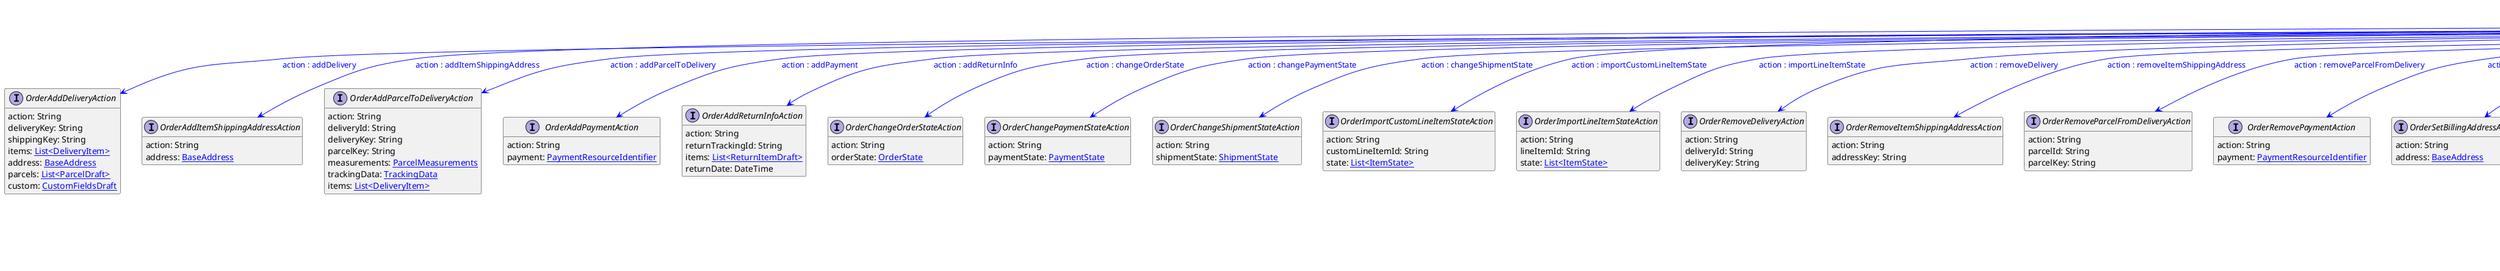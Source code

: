 @startuml

hide empty fields
hide empty methods
legend
|= |= line |
|<back:black>   </back>| inheritance |
|<back:green>   </back>| property reference |
|<back:blue>   </back>| discriminated class |
endlegend
interface OrderUpdateAction [[OrderUpdateAction.svg]]  {
    action: String
}


interface OrderAddDeliveryAction [[OrderAddDeliveryAction.svg]]  {
    action: String
    deliveryKey: String
    shippingKey: String
    items: [[DeliveryItem.svg List<DeliveryItem>]]
    address: [[BaseAddress.svg BaseAddress]]
    parcels: [[ParcelDraft.svg List<ParcelDraft>]]
    custom: [[CustomFieldsDraft.svg CustomFieldsDraft]]
}
interface OrderAddItemShippingAddressAction [[OrderAddItemShippingAddressAction.svg]]  {
    action: String
    address: [[BaseAddress.svg BaseAddress]]
}
interface OrderAddParcelToDeliveryAction [[OrderAddParcelToDeliveryAction.svg]]  {
    action: String
    deliveryId: String
    deliveryKey: String
    parcelKey: String
    measurements: [[ParcelMeasurements.svg ParcelMeasurements]]
    trackingData: [[TrackingData.svg TrackingData]]
    items: [[DeliveryItem.svg List<DeliveryItem>]]
}
interface OrderAddPaymentAction [[OrderAddPaymentAction.svg]]  {
    action: String
    payment: [[PaymentResourceIdentifier.svg PaymentResourceIdentifier]]
}
interface OrderAddReturnInfoAction [[OrderAddReturnInfoAction.svg]]  {
    action: String
    returnTrackingId: String
    items: [[ReturnItemDraft.svg List<ReturnItemDraft>]]
    returnDate: DateTime
}
interface OrderChangeOrderStateAction [[OrderChangeOrderStateAction.svg]]  {
    action: String
    orderState: [[OrderState.svg OrderState]]
}
interface OrderChangePaymentStateAction [[OrderChangePaymentStateAction.svg]]  {
    action: String
    paymentState: [[PaymentState.svg PaymentState]]
}
interface OrderChangeShipmentStateAction [[OrderChangeShipmentStateAction.svg]]  {
    action: String
    shipmentState: [[ShipmentState.svg ShipmentState]]
}
interface OrderImportCustomLineItemStateAction [[OrderImportCustomLineItemStateAction.svg]]  {
    action: String
    customLineItemId: String
    state: [[ItemState.svg List<ItemState>]]
}
interface OrderImportLineItemStateAction [[OrderImportLineItemStateAction.svg]]  {
    action: String
    lineItemId: String
    state: [[ItemState.svg List<ItemState>]]
}
interface OrderRemoveDeliveryAction [[OrderRemoveDeliveryAction.svg]]  {
    action: String
    deliveryId: String
    deliveryKey: String
}
interface OrderRemoveItemShippingAddressAction [[OrderRemoveItemShippingAddressAction.svg]]  {
    action: String
    addressKey: String
}
interface OrderRemoveParcelFromDeliveryAction [[OrderRemoveParcelFromDeliveryAction.svg]]  {
    action: String
    parcelId: String
    parcelKey: String
}
interface OrderRemovePaymentAction [[OrderRemovePaymentAction.svg]]  {
    action: String
    payment: [[PaymentResourceIdentifier.svg PaymentResourceIdentifier]]
}
interface OrderSetBillingAddressAction [[OrderSetBillingAddressAction.svg]]  {
    action: String
    address: [[BaseAddress.svg BaseAddress]]
}
interface OrderSetBillingAddressCustomFieldAction [[OrderSetBillingAddressCustomFieldAction.svg]]  {
    action: String
    name: String
    value: [[Object.svg Object]]
}
interface OrderSetBillingAddressCustomTypeAction [[OrderSetBillingAddressCustomTypeAction.svg]]  {
    action: String
    type: [[TypeResourceIdentifier.svg TypeResourceIdentifier]]
    fields: [[FieldContainer.svg FieldContainer]]
}
interface OrderSetCustomFieldAction [[OrderSetCustomFieldAction.svg]]  {
    action: String
    name: String
    value: [[Object.svg Object]]
}
interface OrderSetCustomLineItemCustomFieldAction [[OrderSetCustomLineItemCustomFieldAction.svg]]  {
    action: String
    customLineItemId: String
    customLineItemKey: String
    name: String
    value: [[Object.svg Object]]
}
interface OrderSetCustomLineItemCustomTypeAction [[OrderSetCustomLineItemCustomTypeAction.svg]]  {
    action: String
    customLineItemId: String
    customLineItemKey: String
    type: [[TypeResourceIdentifier.svg TypeResourceIdentifier]]
    fields: [[FieldContainer.svg FieldContainer]]
}
interface OrderSetCustomLineItemShippingDetailsAction [[OrderSetCustomLineItemShippingDetailsAction.svg]]  {
    action: String
    customLineItemId: String
    customLineItemKey: String
    shippingDetails: [[ItemShippingDetailsDraft.svg ItemShippingDetailsDraft]]
}
interface OrderSetCustomTypeAction [[OrderSetCustomTypeAction.svg]]  {
    action: String
    type: [[TypeResourceIdentifier.svg TypeResourceIdentifier]]
    fields: [[FieldContainer.svg FieldContainer]]
}
interface OrderSetCustomerEmailAction [[OrderSetCustomerEmailAction.svg]]  {
    action: String
    email: String
}
interface OrderSetCustomerIdAction [[OrderSetCustomerIdAction.svg]]  {
    action: String
    customerId: String
}
interface OrderSetDeliveryAddressAction [[OrderSetDeliveryAddressAction.svg]]  {
    action: String
    deliveryId: String
    deliveryKey: String
    address: [[BaseAddress.svg BaseAddress]]
}
interface OrderSetDeliveryAddressCustomFieldAction [[OrderSetDeliveryAddressCustomFieldAction.svg]]  {
    action: String
    deliveryId: String
    deliveryKey: String
    name: String
    value: [[Object.svg Object]]
}
interface OrderSetDeliveryAddressCustomTypeAction [[OrderSetDeliveryAddressCustomTypeAction.svg]]  {
    action: String
    deliveryId: String
    deliveryKey: String
    type: [[TypeResourceIdentifier.svg TypeResourceIdentifier]]
    fields: [[FieldContainer.svg FieldContainer]]
}
interface OrderSetDeliveryCustomFieldAction [[OrderSetDeliveryCustomFieldAction.svg]]  {
    action: String
    deliveryId: String
    deliveryKey: String
    name: String
    value: [[Object.svg Object]]
}
interface OrderSetDeliveryCustomTypeAction [[OrderSetDeliveryCustomTypeAction.svg]]  {
    action: String
    deliveryId: String
    deliveryKey: String
    type: [[TypeResourceIdentifier.svg TypeResourceIdentifier]]
    fields: [[FieldContainer.svg FieldContainer]]
}
interface OrderSetDeliveryItemsAction [[OrderSetDeliveryItemsAction.svg]]  {
    action: String
    deliveryId: String
    deliveryKey: String
    items: [[DeliveryItem.svg List<DeliveryItem>]]
}
interface OrderSetItemShippingAddressCustomFieldAction [[OrderSetItemShippingAddressCustomFieldAction.svg]]  {
    action: String
    addressKey: String
    name: String
    value: [[Object.svg Object]]
}
interface OrderSetItemShippingAddressCustomTypeAction [[OrderSetItemShippingAddressCustomTypeAction.svg]]  {
    action: String
    addressKey: String
    type: [[TypeResourceIdentifier.svg TypeResourceIdentifier]]
    fields: [[FieldContainer.svg FieldContainer]]
}
interface OrderSetLineItemCustomFieldAction [[OrderSetLineItemCustomFieldAction.svg]]  {
    action: String
    lineItemId: String
    lineItemKey: String
    name: String
    value: [[Object.svg Object]]
}
interface OrderSetLineItemCustomTypeAction [[OrderSetLineItemCustomTypeAction.svg]]  {
    action: String
    lineItemId: String
    lineItemKey: String
    type: [[TypeResourceIdentifier.svg TypeResourceIdentifier]]
    fields: [[FieldContainer.svg FieldContainer]]
}
interface OrderSetLineItemShippingDetailsAction [[OrderSetLineItemShippingDetailsAction.svg]]  {
    action: String
    lineItemId: String
    lineItemKey: String
    shippingDetails: [[ItemShippingDetailsDraft.svg ItemShippingDetailsDraft]]
}
interface OrderSetLocaleAction [[OrderSetLocaleAction.svg]]  {
    action: String
    locale: String
}
interface OrderSetOrderNumberAction [[OrderSetOrderNumberAction.svg]]  {
    action: String
    orderNumber: String
}
interface OrderSetParcelCustomFieldAction [[OrderSetParcelCustomFieldAction.svg]]  {
    action: String
    parcelId: String
    parcelKey: String
    name: String
    value: [[Object.svg Object]]
}
interface OrderSetParcelCustomTypeAction [[OrderSetParcelCustomTypeAction.svg]]  {
    action: String
    parcelId: String
    parcelKey: String
    type: [[TypeResourceIdentifier.svg TypeResourceIdentifier]]
    fields: [[FieldContainer.svg FieldContainer]]
}
interface OrderSetParcelItemsAction [[OrderSetParcelItemsAction.svg]]  {
    action: String
    parcelId: String
    parcelKey: String
    items: [[DeliveryItem.svg List<DeliveryItem>]]
}
interface OrderSetParcelMeasurementsAction [[OrderSetParcelMeasurementsAction.svg]]  {
    action: String
    parcelId: String
    parcelKey: String
    measurements: [[ParcelMeasurements.svg ParcelMeasurements]]
}
interface OrderSetParcelTrackingDataAction [[OrderSetParcelTrackingDataAction.svg]]  {
    action: String
    parcelId: String
    parcelKey: String
    trackingData: [[TrackingData.svg TrackingData]]
}
interface OrderSetPurchaseOrderNumberAction [[OrderSetPurchaseOrderNumberAction.svg]]  {
    action: String
    purchaseOrderNumber: String
}
interface OrderSetReturnInfoAction [[OrderSetReturnInfoAction.svg]]  {
    action: String
    items: [[ReturnInfoDraft.svg List<ReturnInfoDraft>]]
}
interface OrderSetReturnItemCustomFieldAction [[OrderSetReturnItemCustomFieldAction.svg]]  {
    action: String
    returnItemId: String
    name: String
    value: [[Object.svg Object]]
}
interface OrderSetReturnItemCustomTypeAction [[OrderSetReturnItemCustomTypeAction.svg]]  {
    action: String
    returnItemId: String
    type: [[TypeResourceIdentifier.svg TypeResourceIdentifier]]
    fields: [[FieldContainer.svg FieldContainer]]
}
interface OrderSetReturnPaymentStateAction [[OrderSetReturnPaymentStateAction.svg]]  {
    action: String
    returnItemId: String
    paymentState: [[ReturnPaymentState.svg ReturnPaymentState]]
}
interface OrderSetReturnShipmentStateAction [[OrderSetReturnShipmentStateAction.svg]]  {
    action: String
    returnItemId: String
    shipmentState: [[ReturnShipmentState.svg ReturnShipmentState]]
}
interface OrderSetShippingAddressAction [[OrderSetShippingAddressAction.svg]]  {
    action: String
    address: [[BaseAddress.svg BaseAddress]]
}
interface OrderSetShippingAddressCustomFieldAction [[OrderSetShippingAddressCustomFieldAction.svg]]  {
    action: String
    name: String
    value: [[Object.svg Object]]
}
interface OrderSetShippingAddressCustomTypeAction [[OrderSetShippingAddressCustomTypeAction.svg]]  {
    action: String
    type: [[TypeResourceIdentifier.svg TypeResourceIdentifier]]
    fields: [[FieldContainer.svg FieldContainer]]
}
interface OrderSetStoreAction [[OrderSetStoreAction.svg]]  {
    action: String
    store: [[StoreResourceIdentifier.svg StoreResourceIdentifier]]
}
interface OrderTransitionCustomLineItemStateAction [[OrderTransitionCustomLineItemStateAction.svg]]  {
    action: String
    customLineItemId: String
    quantity: Long
    fromState: [[StateResourceIdentifier.svg StateResourceIdentifier]]
    toState: [[StateResourceIdentifier.svg StateResourceIdentifier]]
    actualTransitionDate: DateTime
}
interface OrderTransitionLineItemStateAction [[OrderTransitionLineItemStateAction.svg]]  {
    action: String
    lineItemId: String
    quantity: Long
    fromState: [[StateResourceIdentifier.svg StateResourceIdentifier]]
    toState: [[StateResourceIdentifier.svg StateResourceIdentifier]]
    actualTransitionDate: DateTime
}
interface OrderTransitionStateAction [[OrderTransitionStateAction.svg]]  {
    action: String
    state: [[StateResourceIdentifier.svg StateResourceIdentifier]]
    force: Boolean
}
interface OrderUpdateItemShippingAddressAction [[OrderUpdateItemShippingAddressAction.svg]]  {
    action: String
    address: [[BaseAddress.svg BaseAddress]]
}
interface OrderUpdateSyncInfoAction [[OrderUpdateSyncInfoAction.svg]]  {
    action: String
    externalId: String
    channel: [[ChannelResourceIdentifier.svg ChannelResourceIdentifier]]
    syncedAt: DateTime
}
interface OrderUpdate [[OrderUpdate.svg]]  {
    version: Long
    actions: [[OrderUpdateAction.svg List<OrderUpdateAction>]]
}
OrderUpdateAction --> OrderAddDeliveryAction #blue;text:blue : "action : addDelivery"
OrderUpdateAction --> OrderAddItemShippingAddressAction #blue;text:blue : "action : addItemShippingAddress"
OrderUpdateAction --> OrderAddParcelToDeliveryAction #blue;text:blue : "action : addParcelToDelivery"
OrderUpdateAction --> OrderAddPaymentAction #blue;text:blue : "action : addPayment"
OrderUpdateAction --> OrderAddReturnInfoAction #blue;text:blue : "action : addReturnInfo"
OrderUpdateAction --> OrderChangeOrderStateAction #blue;text:blue : "action : changeOrderState"
OrderUpdateAction --> OrderChangePaymentStateAction #blue;text:blue : "action : changePaymentState"
OrderUpdateAction --> OrderChangeShipmentStateAction #blue;text:blue : "action : changeShipmentState"
OrderUpdateAction --> OrderImportCustomLineItemStateAction #blue;text:blue : "action : importCustomLineItemState"
OrderUpdateAction --> OrderImportLineItemStateAction #blue;text:blue : "action : importLineItemState"
OrderUpdateAction --> OrderRemoveDeliveryAction #blue;text:blue : "action : removeDelivery"
OrderUpdateAction --> OrderRemoveItemShippingAddressAction #blue;text:blue : "action : removeItemShippingAddress"
OrderUpdateAction --> OrderRemoveParcelFromDeliveryAction #blue;text:blue : "action : removeParcelFromDelivery"
OrderUpdateAction --> OrderRemovePaymentAction #blue;text:blue : "action : removePayment"
OrderUpdateAction --> OrderSetBillingAddressAction #blue;text:blue : "action : setBillingAddress"
OrderUpdateAction --> OrderSetBillingAddressCustomFieldAction #blue;text:blue : "action : setBillingAddressCustomField"
OrderUpdateAction --> OrderSetBillingAddressCustomTypeAction #blue;text:blue : "action : setBillingAddressCustomType"
OrderUpdateAction --> OrderSetCustomFieldAction #blue;text:blue : "action : setCustomField"
OrderUpdateAction --> OrderSetCustomLineItemCustomFieldAction #blue;text:blue : "action : setCustomLineItemCustomField"
OrderUpdateAction --> OrderSetCustomLineItemCustomTypeAction #blue;text:blue : "action : setCustomLineItemCustomType"
OrderUpdateAction --> OrderSetCustomLineItemShippingDetailsAction #blue;text:blue : "action : setCustomLineItemShippingDetails"
OrderUpdateAction --> OrderSetCustomTypeAction #blue;text:blue : "action : setCustomType"
OrderUpdateAction --> OrderSetCustomerEmailAction #blue;text:blue : "action : setCustomerEmail"
OrderUpdateAction --> OrderSetCustomerIdAction #blue;text:blue : "action : setCustomerId"
OrderUpdateAction --> OrderSetDeliveryAddressAction #blue;text:blue : "action : setDeliveryAddress"
OrderUpdateAction --> OrderSetDeliveryAddressCustomFieldAction #blue;text:blue : "action : setDeliveryAddressCustomField"
OrderUpdateAction --> OrderSetDeliveryAddressCustomTypeAction #blue;text:blue : "action : setDeliveryAddressCustomType"
OrderUpdateAction --> OrderSetDeliveryCustomFieldAction #blue;text:blue : "action : setDeliveryCustomField"
OrderUpdateAction --> OrderSetDeliveryCustomTypeAction #blue;text:blue : "action : setDeliveryCustomType"
OrderUpdateAction --> OrderSetDeliveryItemsAction #blue;text:blue : "action : setDeliveryItems"
OrderUpdateAction --> OrderSetItemShippingAddressCustomFieldAction #blue;text:blue : "action : setItemShippingAddressCustomField"
OrderUpdateAction --> OrderSetItemShippingAddressCustomTypeAction #blue;text:blue : "action : setItemShippingAddressCustomType"
OrderUpdateAction --> OrderSetLineItemCustomFieldAction #blue;text:blue : "action : setLineItemCustomField"
OrderUpdateAction --> OrderSetLineItemCustomTypeAction #blue;text:blue : "action : setLineItemCustomType"
OrderUpdateAction --> OrderSetLineItemShippingDetailsAction #blue;text:blue : "action : setLineItemShippingDetails"
OrderUpdateAction --> OrderSetLocaleAction #blue;text:blue : "action : setLocale"
OrderUpdateAction --> OrderSetOrderNumberAction #blue;text:blue : "action : setOrderNumber"
OrderUpdateAction --> OrderSetParcelCustomFieldAction #blue;text:blue : "action : setParcelCustomField"
OrderUpdateAction --> OrderSetParcelCustomTypeAction #blue;text:blue : "action : setParcelCustomType"
OrderUpdateAction --> OrderSetParcelItemsAction #blue;text:blue : "action : setParcelItems"
OrderUpdateAction --> OrderSetParcelMeasurementsAction #blue;text:blue : "action : setParcelMeasurements"
OrderUpdateAction --> OrderSetParcelTrackingDataAction #blue;text:blue : "action : setParcelTrackingData"
OrderUpdateAction --> OrderSetPurchaseOrderNumberAction #blue;text:blue : "action : setPurchaseOrderNumber"
OrderUpdateAction --> OrderSetReturnInfoAction #blue;text:blue : "action : setReturnInfo"
OrderUpdateAction --> OrderSetReturnItemCustomFieldAction #blue;text:blue : "action : setReturnItemCustomField"
OrderUpdateAction --> OrderSetReturnItemCustomTypeAction #blue;text:blue : "action : setReturnItemCustomType"
OrderUpdateAction --> OrderSetReturnPaymentStateAction #blue;text:blue : "action : setReturnPaymentState"
OrderUpdateAction --> OrderSetReturnShipmentStateAction #blue;text:blue : "action : setReturnShipmentState"
OrderUpdateAction --> OrderSetShippingAddressAction #blue;text:blue : "action : setShippingAddress"
OrderUpdateAction --> OrderSetShippingAddressCustomFieldAction #blue;text:blue : "action : setShippingAddressCustomField"
OrderUpdateAction --> OrderSetShippingAddressCustomTypeAction #blue;text:blue : "action : setShippingAddressCustomType"
OrderUpdateAction --> OrderSetStoreAction #blue;text:blue : "action : setStore"
OrderUpdateAction --> OrderTransitionCustomLineItemStateAction #blue;text:blue : "action : transitionCustomLineItemState"
OrderUpdateAction --> OrderTransitionLineItemStateAction #blue;text:blue : "action : transitionLineItemState"
OrderUpdateAction --> OrderTransitionStateAction #blue;text:blue : "action : transitionState"
OrderUpdateAction --> OrderUpdateItemShippingAddressAction #blue;text:blue : "action : updateItemShippingAddress"
OrderUpdateAction --> OrderUpdateSyncInfoAction #blue;text:blue : "action : updateSyncInfo"
OrderUpdateAction --> OrderUpdate #green;text:green : "actions"
@enduml
